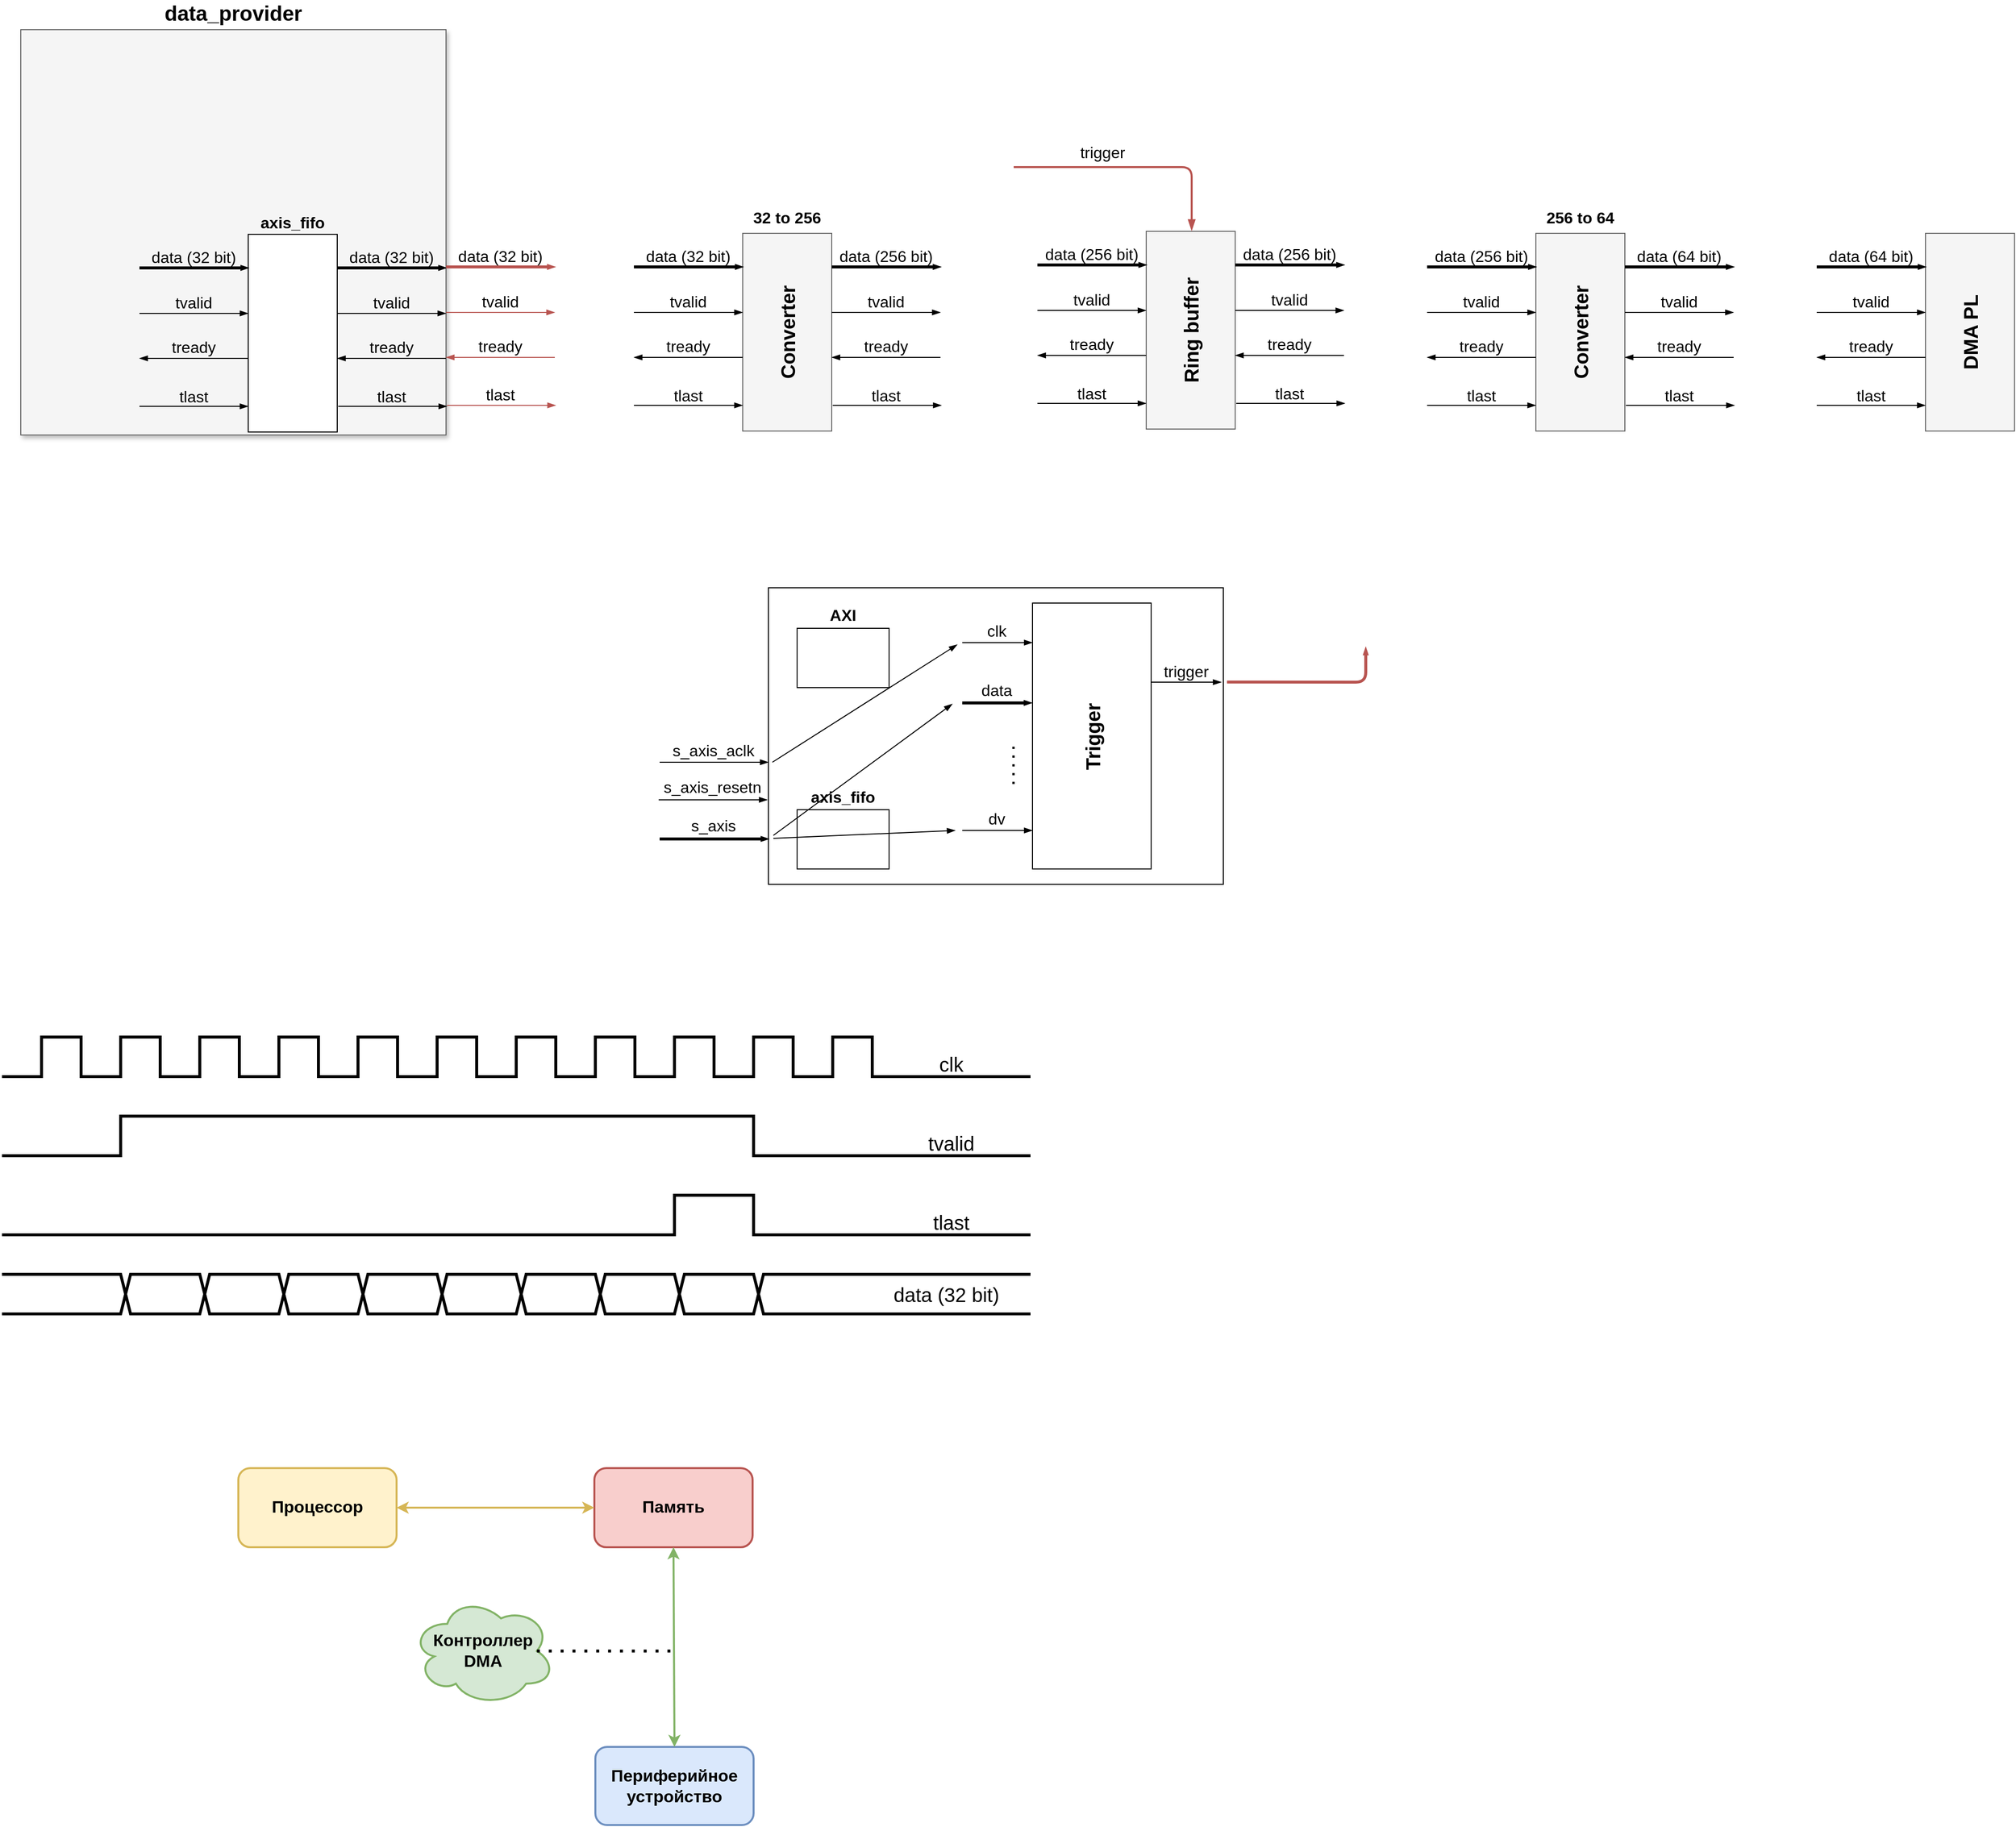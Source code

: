 <mxfile version="14.4.3" type="github" pages="2">
  <diagram id="6VJyNn4VoTCtrboSLJN4" name="Page-1">
    <mxGraphModel dx="1902" dy="945" grid="1" gridSize="10" guides="1" tooltips="1" connect="1" arrows="1" fold="1" page="1" pageScale="1" pageWidth="1654" pageHeight="1169" math="0" shadow="0">
      <root>
        <mxCell id="0" />
        <mxCell id="1" parent="0" />
        <mxCell id="41I4AsRI8d2fky_zqglW-1" value="" style="whiteSpace=wrap;html=1;shadow=1;fontSize=18;fillColor=#f5f5f5;strokeColor=#666666;" parent="1" vertex="1">
          <mxGeometry x="40" y="70" width="430" height="410" as="geometry" />
        </mxCell>
        <mxCell id="41I4AsRI8d2fky_zqglW-2" value="data_provider" style="text;html=1;strokeColor=none;fillColor=none;align=center;verticalAlign=middle;whiteSpace=wrap;rounded=0;fontSize=21;fontStyle=1" parent="1" vertex="1">
          <mxGeometry x="40" y="40" width="430" height="26" as="geometry" />
        </mxCell>
        <mxCell id="41I4AsRI8d2fky_zqglW-3" value="" style="rounded=0;whiteSpace=wrap;html=1;fontSize=14;" parent="1" vertex="1">
          <mxGeometry x="270" y="277" width="90" height="200" as="geometry" />
        </mxCell>
        <mxCell id="41I4AsRI8d2fky_zqglW-4" value="axis_fifo" style="text;html=1;strokeColor=none;fillColor=none;align=center;verticalAlign=middle;whiteSpace=wrap;rounded=0;fontSize=16;fontStyle=1" parent="1" vertex="1">
          <mxGeometry x="270" y="255" width="90" height="20" as="geometry" />
        </mxCell>
        <mxCell id="41I4AsRI8d2fky_zqglW-5" value="" style="endArrow=blockThin;html=1;fontSize=16;endFill=1;" parent="1" edge="1">
          <mxGeometry width="50" height="50" relative="1" as="geometry">
            <mxPoint x="160" y="357" as="sourcePoint" />
            <mxPoint x="270" y="357" as="targetPoint" />
          </mxGeometry>
        </mxCell>
        <mxCell id="41I4AsRI8d2fky_zqglW-6" value="" style="endArrow=blockThin;html=1;fontSize=16;endFill=1;" parent="1" edge="1">
          <mxGeometry width="50" height="50" relative="1" as="geometry">
            <mxPoint x="270" y="402.5" as="sourcePoint" />
            <mxPoint x="160" y="402.5" as="targetPoint" />
          </mxGeometry>
        </mxCell>
        <mxCell id="41I4AsRI8d2fky_zqglW-7" value="" style="endArrow=blockThin;html=1;fontSize=16;endFill=1;" parent="1" edge="1">
          <mxGeometry width="50" height="50" relative="1" as="geometry">
            <mxPoint x="160" y="451" as="sourcePoint" />
            <mxPoint x="270" y="451" as="targetPoint" />
          </mxGeometry>
        </mxCell>
        <mxCell id="41I4AsRI8d2fky_zqglW-8" value="" style="endArrow=blockThin;html=1;fontSize=16;fontStyle=1;strokeWidth=3;endSize=0;startSize=0;endFill=1;" parent="1" edge="1">
          <mxGeometry width="50" height="50" relative="1" as="geometry">
            <mxPoint x="160" y="311" as="sourcePoint" />
            <mxPoint x="270" y="311" as="targetPoint" />
          </mxGeometry>
        </mxCell>
        <mxCell id="41I4AsRI8d2fky_zqglW-9" value="tvalid" style="text;html=1;strokeColor=none;fillColor=none;align=center;verticalAlign=middle;whiteSpace=wrap;rounded=0;fontSize=16;" parent="1" vertex="1">
          <mxGeometry x="160" y="335.5" width="110" height="20" as="geometry" />
        </mxCell>
        <mxCell id="41I4AsRI8d2fky_zqglW-10" value="data (32 bit)" style="text;html=1;strokeColor=none;fillColor=none;align=center;verticalAlign=middle;whiteSpace=wrap;rounded=0;fontSize=16;" parent="1" vertex="1">
          <mxGeometry x="160" y="290" width="110" height="20" as="geometry" />
        </mxCell>
        <mxCell id="41I4AsRI8d2fky_zqglW-11" value="tready" style="text;html=1;strokeColor=none;fillColor=none;align=center;verticalAlign=middle;whiteSpace=wrap;rounded=0;fontSize=16;" parent="1" vertex="1">
          <mxGeometry x="160" y="381" width="110" height="20" as="geometry" />
        </mxCell>
        <mxCell id="41I4AsRI8d2fky_zqglW-12" value="tlast" style="text;html=1;strokeColor=none;fillColor=none;align=center;verticalAlign=middle;whiteSpace=wrap;rounded=0;fontSize=16;" parent="1" vertex="1">
          <mxGeometry x="160" y="431" width="110" height="20" as="geometry" />
        </mxCell>
        <mxCell id="41I4AsRI8d2fky_zqglW-13" value="data (32 bit)" style="text;html=1;strokeColor=none;fillColor=none;align=center;verticalAlign=middle;whiteSpace=wrap;rounded=0;fontSize=16;" parent="1" vertex="1">
          <mxGeometry x="360" y="290" width="110" height="20" as="geometry" />
        </mxCell>
        <mxCell id="41I4AsRI8d2fky_zqglW-14" value="" style="endArrow=blockThin;html=1;fontSize=16;fontStyle=1;strokeWidth=3;endSize=0;startSize=0;endFill=1;" parent="1" edge="1">
          <mxGeometry width="50" height="50" relative="1" as="geometry">
            <mxPoint x="360" y="311" as="sourcePoint" />
            <mxPoint x="470" y="311" as="targetPoint" />
          </mxGeometry>
        </mxCell>
        <mxCell id="41I4AsRI8d2fky_zqglW-15" value="" style="endArrow=blockThin;html=1;fontSize=16;endFill=1;" parent="1" edge="1">
          <mxGeometry width="50" height="50" relative="1" as="geometry">
            <mxPoint x="360" y="357" as="sourcePoint" />
            <mxPoint x="470" y="357" as="targetPoint" />
          </mxGeometry>
        </mxCell>
        <mxCell id="41I4AsRI8d2fky_zqglW-16" value="" style="endArrow=blockThin;html=1;fontSize=16;endFill=1;" parent="1" edge="1">
          <mxGeometry width="50" height="50" relative="1" as="geometry">
            <mxPoint x="470" y="402.5" as="sourcePoint" />
            <mxPoint x="360" y="402.5" as="targetPoint" />
          </mxGeometry>
        </mxCell>
        <mxCell id="41I4AsRI8d2fky_zqglW-17" value="" style="endArrow=blockThin;html=1;fontSize=16;endFill=1;" parent="1" edge="1">
          <mxGeometry width="50" height="50" relative="1" as="geometry">
            <mxPoint x="361" y="451" as="sourcePoint" />
            <mxPoint x="471" y="451" as="targetPoint" />
          </mxGeometry>
        </mxCell>
        <mxCell id="41I4AsRI8d2fky_zqglW-18" value="tlast" style="text;html=1;strokeColor=none;fillColor=none;align=center;verticalAlign=middle;whiteSpace=wrap;rounded=0;fontSize=16;" parent="1" vertex="1">
          <mxGeometry x="360" y="431" width="110" height="20" as="geometry" />
        </mxCell>
        <mxCell id="41I4AsRI8d2fky_zqglW-19" value="tready" style="text;html=1;strokeColor=none;fillColor=none;align=center;verticalAlign=middle;whiteSpace=wrap;rounded=0;fontSize=16;" parent="1" vertex="1">
          <mxGeometry x="360" y="381" width="110" height="20" as="geometry" />
        </mxCell>
        <mxCell id="41I4AsRI8d2fky_zqglW-20" value="tvalid" style="text;html=1;strokeColor=none;fillColor=none;align=center;verticalAlign=middle;whiteSpace=wrap;rounded=0;fontSize=16;" parent="1" vertex="1">
          <mxGeometry x="360" y="335.5" width="110" height="20" as="geometry" />
        </mxCell>
        <mxCell id="41I4AsRI8d2fky_zqglW-21" value="" style="rounded=0;whiteSpace=wrap;html=1;fontSize=14;fillColor=#f5f5f5;strokeColor=#666666;fontColor=#333333;" parent="1" vertex="1">
          <mxGeometry x="770" y="276" width="90" height="200" as="geometry" />
        </mxCell>
        <mxCell id="41I4AsRI8d2fky_zqglW-22" value="32 to 256" style="text;html=1;strokeColor=none;fillColor=none;align=center;verticalAlign=middle;whiteSpace=wrap;rounded=0;fontSize=16;fontStyle=1" parent="1" vertex="1">
          <mxGeometry x="770" y="250" width="90" height="20" as="geometry" />
        </mxCell>
        <mxCell id="41I4AsRI8d2fky_zqglW-23" value="" style="endArrow=blockThin;html=1;fontSize=16;endFill=1;" parent="1" edge="1">
          <mxGeometry width="50" height="50" relative="1" as="geometry">
            <mxPoint x="660" y="356" as="sourcePoint" />
            <mxPoint x="770" y="356" as="targetPoint" />
          </mxGeometry>
        </mxCell>
        <mxCell id="41I4AsRI8d2fky_zqglW-24" value="" style="endArrow=blockThin;html=1;fontSize=16;endFill=1;" parent="1" edge="1">
          <mxGeometry width="50" height="50" relative="1" as="geometry">
            <mxPoint x="770" y="401.5" as="sourcePoint" />
            <mxPoint x="660" y="401.5" as="targetPoint" />
          </mxGeometry>
        </mxCell>
        <mxCell id="41I4AsRI8d2fky_zqglW-25" value="" style="endArrow=blockThin;html=1;fontSize=16;endFill=1;" parent="1" edge="1">
          <mxGeometry width="50" height="50" relative="1" as="geometry">
            <mxPoint x="660" y="450" as="sourcePoint" />
            <mxPoint x="770" y="450" as="targetPoint" />
          </mxGeometry>
        </mxCell>
        <mxCell id="41I4AsRI8d2fky_zqglW-26" value="" style="endArrow=blockThin;html=1;fontSize=16;fontStyle=1;strokeWidth=3;endSize=0;startSize=0;endFill=1;" parent="1" edge="1">
          <mxGeometry width="50" height="50" relative="1" as="geometry">
            <mxPoint x="660" y="310" as="sourcePoint" />
            <mxPoint x="770" y="310" as="targetPoint" />
          </mxGeometry>
        </mxCell>
        <mxCell id="41I4AsRI8d2fky_zqglW-27" value="tvalid" style="text;html=1;strokeColor=none;fillColor=none;align=center;verticalAlign=middle;whiteSpace=wrap;rounded=0;fontSize=16;" parent="1" vertex="1">
          <mxGeometry x="660" y="334.5" width="110" height="20" as="geometry" />
        </mxCell>
        <mxCell id="41I4AsRI8d2fky_zqglW-28" value="data (32 bit)" style="text;html=1;strokeColor=none;fillColor=none;align=center;verticalAlign=middle;whiteSpace=wrap;rounded=0;fontSize=16;" parent="1" vertex="1">
          <mxGeometry x="660" y="289" width="110" height="20" as="geometry" />
        </mxCell>
        <mxCell id="41I4AsRI8d2fky_zqglW-29" value="tready" style="text;html=1;strokeColor=none;fillColor=none;align=center;verticalAlign=middle;whiteSpace=wrap;rounded=0;fontSize=16;" parent="1" vertex="1">
          <mxGeometry x="660" y="380" width="110" height="20" as="geometry" />
        </mxCell>
        <mxCell id="41I4AsRI8d2fky_zqglW-30" value="tlast" style="text;html=1;strokeColor=none;fillColor=none;align=center;verticalAlign=middle;whiteSpace=wrap;rounded=0;fontSize=16;" parent="1" vertex="1">
          <mxGeometry x="660" y="430" width="110" height="20" as="geometry" />
        </mxCell>
        <mxCell id="41I4AsRI8d2fky_zqglW-31" value="data (256 bit)" style="text;html=1;strokeColor=none;fillColor=none;align=center;verticalAlign=middle;whiteSpace=wrap;rounded=0;fontSize=16;" parent="1" vertex="1">
          <mxGeometry x="860" y="289" width="110" height="20" as="geometry" />
        </mxCell>
        <mxCell id="41I4AsRI8d2fky_zqglW-32" value="" style="endArrow=blockThin;html=1;fontSize=16;fontStyle=1;strokeWidth=3;endSize=0;startSize=0;endFill=1;" parent="1" edge="1">
          <mxGeometry width="50" height="50" relative="1" as="geometry">
            <mxPoint x="860" y="310" as="sourcePoint" />
            <mxPoint x="970" y="310" as="targetPoint" />
          </mxGeometry>
        </mxCell>
        <mxCell id="41I4AsRI8d2fky_zqglW-33" value="" style="endArrow=blockThin;html=1;fontSize=16;endFill=1;" parent="1" edge="1">
          <mxGeometry width="50" height="50" relative="1" as="geometry">
            <mxPoint x="860" y="356" as="sourcePoint" />
            <mxPoint x="970" y="356" as="targetPoint" />
          </mxGeometry>
        </mxCell>
        <mxCell id="41I4AsRI8d2fky_zqglW-34" value="" style="endArrow=blockThin;html=1;fontSize=16;endFill=1;" parent="1" edge="1">
          <mxGeometry width="50" height="50" relative="1" as="geometry">
            <mxPoint x="970" y="401.5" as="sourcePoint" />
            <mxPoint x="860" y="401.5" as="targetPoint" />
          </mxGeometry>
        </mxCell>
        <mxCell id="41I4AsRI8d2fky_zqglW-35" value="" style="endArrow=blockThin;html=1;fontSize=16;endFill=1;" parent="1" edge="1">
          <mxGeometry width="50" height="50" relative="1" as="geometry">
            <mxPoint x="861" y="450" as="sourcePoint" />
            <mxPoint x="971" y="450" as="targetPoint" />
          </mxGeometry>
        </mxCell>
        <mxCell id="41I4AsRI8d2fky_zqglW-36" value="tlast" style="text;html=1;strokeColor=none;fillColor=none;align=center;verticalAlign=middle;whiteSpace=wrap;rounded=0;fontSize=16;" parent="1" vertex="1">
          <mxGeometry x="860" y="430" width="110" height="20" as="geometry" />
        </mxCell>
        <mxCell id="41I4AsRI8d2fky_zqglW-37" value="tready" style="text;html=1;strokeColor=none;fillColor=none;align=center;verticalAlign=middle;whiteSpace=wrap;rounded=0;fontSize=16;" parent="1" vertex="1">
          <mxGeometry x="860" y="380" width="110" height="20" as="geometry" />
        </mxCell>
        <mxCell id="41I4AsRI8d2fky_zqglW-38" value="tvalid" style="text;html=1;strokeColor=none;fillColor=none;align=center;verticalAlign=middle;whiteSpace=wrap;rounded=0;fontSize=16;" parent="1" vertex="1">
          <mxGeometry x="860" y="334.5" width="110" height="20" as="geometry" />
        </mxCell>
        <mxCell id="41I4AsRI8d2fky_zqglW-39" value="&lt;b&gt;&lt;font style=&quot;font-size: 20px&quot;&gt;Converter&lt;/font&gt;&lt;/b&gt;" style="text;html=1;strokeColor=none;fillColor=none;align=center;verticalAlign=middle;whiteSpace=wrap;rounded=0;fontSize=16;rotation=-90;" parent="1" vertex="1">
          <mxGeometry x="717.03" y="365.85" width="195.94" height="20" as="geometry" />
        </mxCell>
        <mxCell id="41I4AsRI8d2fky_zqglW-40" value="" style="rounded=0;whiteSpace=wrap;html=1;fontSize=14;fillColor=#f5f5f5;strokeColor=#666666;fontColor=#333333;" parent="1" vertex="1">
          <mxGeometry x="1178" y="274" width="90" height="200" as="geometry" />
        </mxCell>
        <mxCell id="41I4AsRI8d2fky_zqglW-41" value="" style="endArrow=blockThin;html=1;fontSize=16;endFill=1;" parent="1" edge="1">
          <mxGeometry width="50" height="50" relative="1" as="geometry">
            <mxPoint x="1068" y="354" as="sourcePoint" />
            <mxPoint x="1178" y="354" as="targetPoint" />
          </mxGeometry>
        </mxCell>
        <mxCell id="41I4AsRI8d2fky_zqglW-42" value="" style="endArrow=blockThin;html=1;fontSize=16;endFill=1;" parent="1" edge="1">
          <mxGeometry width="50" height="50" relative="1" as="geometry">
            <mxPoint x="1178" y="399.5" as="sourcePoint" />
            <mxPoint x="1068" y="399.5" as="targetPoint" />
          </mxGeometry>
        </mxCell>
        <mxCell id="41I4AsRI8d2fky_zqglW-43" value="" style="endArrow=blockThin;html=1;fontSize=16;endFill=1;" parent="1" edge="1">
          <mxGeometry width="50" height="50" relative="1" as="geometry">
            <mxPoint x="1068" y="448" as="sourcePoint" />
            <mxPoint x="1178" y="448" as="targetPoint" />
          </mxGeometry>
        </mxCell>
        <mxCell id="41I4AsRI8d2fky_zqglW-44" value="" style="endArrow=blockThin;html=1;fontSize=16;fontStyle=1;strokeWidth=3;endSize=0;startSize=0;endFill=1;" parent="1" edge="1">
          <mxGeometry width="50" height="50" relative="1" as="geometry">
            <mxPoint x="1068" y="308" as="sourcePoint" />
            <mxPoint x="1178" y="308" as="targetPoint" />
          </mxGeometry>
        </mxCell>
        <mxCell id="41I4AsRI8d2fky_zqglW-45" value="tvalid" style="text;html=1;strokeColor=none;fillColor=none;align=center;verticalAlign=middle;whiteSpace=wrap;rounded=0;fontSize=16;" parent="1" vertex="1">
          <mxGeometry x="1068" y="332.5" width="110" height="20" as="geometry" />
        </mxCell>
        <mxCell id="41I4AsRI8d2fky_zqglW-46" value="data (256 bit)" style="text;html=1;strokeColor=none;fillColor=none;align=center;verticalAlign=middle;whiteSpace=wrap;rounded=0;fontSize=16;" parent="1" vertex="1">
          <mxGeometry x="1068" y="287" width="110" height="20" as="geometry" />
        </mxCell>
        <mxCell id="41I4AsRI8d2fky_zqglW-47" value="tready" style="text;html=1;strokeColor=none;fillColor=none;align=center;verticalAlign=middle;whiteSpace=wrap;rounded=0;fontSize=16;" parent="1" vertex="1">
          <mxGeometry x="1068" y="378" width="110" height="20" as="geometry" />
        </mxCell>
        <mxCell id="41I4AsRI8d2fky_zqglW-48" value="tlast" style="text;html=1;strokeColor=none;fillColor=none;align=center;verticalAlign=middle;whiteSpace=wrap;rounded=0;fontSize=16;" parent="1" vertex="1">
          <mxGeometry x="1068" y="428" width="110" height="20" as="geometry" />
        </mxCell>
        <mxCell id="41I4AsRI8d2fky_zqglW-49" value="data (256 bit)" style="text;html=1;strokeColor=none;fillColor=none;align=center;verticalAlign=middle;whiteSpace=wrap;rounded=0;fontSize=16;" parent="1" vertex="1">
          <mxGeometry x="1268" y="287" width="110" height="20" as="geometry" />
        </mxCell>
        <mxCell id="41I4AsRI8d2fky_zqglW-50" value="" style="endArrow=blockThin;html=1;fontSize=16;fontStyle=1;strokeWidth=3;endSize=0;startSize=0;endFill=1;" parent="1" edge="1">
          <mxGeometry width="50" height="50" relative="1" as="geometry">
            <mxPoint x="1268" y="308" as="sourcePoint" />
            <mxPoint x="1378" y="308" as="targetPoint" />
          </mxGeometry>
        </mxCell>
        <mxCell id="41I4AsRI8d2fky_zqglW-51" value="" style="endArrow=blockThin;html=1;fontSize=16;endFill=1;" parent="1" edge="1">
          <mxGeometry width="50" height="50" relative="1" as="geometry">
            <mxPoint x="1268" y="354" as="sourcePoint" />
            <mxPoint x="1378" y="354" as="targetPoint" />
          </mxGeometry>
        </mxCell>
        <mxCell id="41I4AsRI8d2fky_zqglW-52" value="" style="endArrow=blockThin;html=1;fontSize=16;endFill=1;" parent="1" edge="1">
          <mxGeometry width="50" height="50" relative="1" as="geometry">
            <mxPoint x="1378" y="399.5" as="sourcePoint" />
            <mxPoint x="1268" y="399.5" as="targetPoint" />
          </mxGeometry>
        </mxCell>
        <mxCell id="41I4AsRI8d2fky_zqglW-53" value="" style="endArrow=blockThin;html=1;fontSize=16;endFill=1;" parent="1" edge="1">
          <mxGeometry width="50" height="50" relative="1" as="geometry">
            <mxPoint x="1269" y="448" as="sourcePoint" />
            <mxPoint x="1379" y="448" as="targetPoint" />
          </mxGeometry>
        </mxCell>
        <mxCell id="41I4AsRI8d2fky_zqglW-54" value="tlast" style="text;html=1;strokeColor=none;fillColor=none;align=center;verticalAlign=middle;whiteSpace=wrap;rounded=0;fontSize=16;" parent="1" vertex="1">
          <mxGeometry x="1268" y="428" width="110" height="20" as="geometry" />
        </mxCell>
        <mxCell id="41I4AsRI8d2fky_zqglW-55" value="tready" style="text;html=1;strokeColor=none;fillColor=none;align=center;verticalAlign=middle;whiteSpace=wrap;rounded=0;fontSize=16;" parent="1" vertex="1">
          <mxGeometry x="1268" y="378" width="110" height="20" as="geometry" />
        </mxCell>
        <mxCell id="41I4AsRI8d2fky_zqglW-56" value="tvalid" style="text;html=1;strokeColor=none;fillColor=none;align=center;verticalAlign=middle;whiteSpace=wrap;rounded=0;fontSize=16;" parent="1" vertex="1">
          <mxGeometry x="1268" y="332.5" width="110" height="20" as="geometry" />
        </mxCell>
        <mxCell id="41I4AsRI8d2fky_zqglW-57" value="&lt;b&gt;&lt;font style=&quot;font-size: 20px&quot;&gt;Ring buffer&lt;br&gt;&lt;/font&gt;&lt;/b&gt;" style="text;html=1;strokeColor=none;fillColor=none;align=center;verticalAlign=middle;whiteSpace=wrap;rounded=0;fontSize=16;rotation=-90;" parent="1" vertex="1">
          <mxGeometry x="1125.03" y="363.85" width="195.94" height="20" as="geometry" />
        </mxCell>
        <mxCell id="41I4AsRI8d2fky_zqglW-58" value="" style="rounded=0;whiteSpace=wrap;html=1;fontSize=14;fillColor=#f5f5f5;strokeColor=#666666;fontColor=#333333;" parent="1" vertex="1">
          <mxGeometry x="1572" y="276" width="90" height="200" as="geometry" />
        </mxCell>
        <mxCell id="41I4AsRI8d2fky_zqglW-59" value="256 to 64" style="text;html=1;strokeColor=none;fillColor=none;align=center;verticalAlign=middle;whiteSpace=wrap;rounded=0;fontSize=16;fontStyle=1" parent="1" vertex="1">
          <mxGeometry x="1572" y="250" width="90" height="20" as="geometry" />
        </mxCell>
        <mxCell id="41I4AsRI8d2fky_zqglW-60" value="" style="endArrow=blockThin;html=1;fontSize=16;endFill=1;" parent="1" edge="1">
          <mxGeometry width="50" height="50" relative="1" as="geometry">
            <mxPoint x="1462" y="356" as="sourcePoint" />
            <mxPoint x="1572" y="356" as="targetPoint" />
          </mxGeometry>
        </mxCell>
        <mxCell id="41I4AsRI8d2fky_zqglW-61" value="" style="endArrow=blockThin;html=1;fontSize=16;endFill=1;" parent="1" edge="1">
          <mxGeometry width="50" height="50" relative="1" as="geometry">
            <mxPoint x="1572" y="401.5" as="sourcePoint" />
            <mxPoint x="1462" y="401.5" as="targetPoint" />
          </mxGeometry>
        </mxCell>
        <mxCell id="41I4AsRI8d2fky_zqglW-62" value="" style="endArrow=blockThin;html=1;fontSize=16;endFill=1;" parent="1" edge="1">
          <mxGeometry width="50" height="50" relative="1" as="geometry">
            <mxPoint x="1462" y="450" as="sourcePoint" />
            <mxPoint x="1572" y="450" as="targetPoint" />
          </mxGeometry>
        </mxCell>
        <mxCell id="41I4AsRI8d2fky_zqglW-63" value="" style="endArrow=blockThin;html=1;fontSize=16;fontStyle=1;strokeWidth=3;endSize=0;startSize=0;endFill=1;" parent="1" edge="1">
          <mxGeometry width="50" height="50" relative="1" as="geometry">
            <mxPoint x="1462" y="310" as="sourcePoint" />
            <mxPoint x="1572" y="310" as="targetPoint" />
          </mxGeometry>
        </mxCell>
        <mxCell id="41I4AsRI8d2fky_zqglW-64" value="tvalid" style="text;html=1;strokeColor=none;fillColor=none;align=center;verticalAlign=middle;whiteSpace=wrap;rounded=0;fontSize=16;" parent="1" vertex="1">
          <mxGeometry x="1462" y="334.5" width="110" height="20" as="geometry" />
        </mxCell>
        <mxCell id="41I4AsRI8d2fky_zqglW-65" value="data (256 bit)" style="text;html=1;strokeColor=none;fillColor=none;align=center;verticalAlign=middle;whiteSpace=wrap;rounded=0;fontSize=16;" parent="1" vertex="1">
          <mxGeometry x="1462" y="289" width="110" height="20" as="geometry" />
        </mxCell>
        <mxCell id="41I4AsRI8d2fky_zqglW-66" value="tready" style="text;html=1;strokeColor=none;fillColor=none;align=center;verticalAlign=middle;whiteSpace=wrap;rounded=0;fontSize=16;" parent="1" vertex="1">
          <mxGeometry x="1462" y="380" width="110" height="20" as="geometry" />
        </mxCell>
        <mxCell id="41I4AsRI8d2fky_zqglW-67" value="tlast" style="text;html=1;strokeColor=none;fillColor=none;align=center;verticalAlign=middle;whiteSpace=wrap;rounded=0;fontSize=16;" parent="1" vertex="1">
          <mxGeometry x="1462" y="430" width="110" height="20" as="geometry" />
        </mxCell>
        <mxCell id="41I4AsRI8d2fky_zqglW-68" value="data (64 bit)" style="text;html=1;strokeColor=none;fillColor=none;align=center;verticalAlign=middle;whiteSpace=wrap;rounded=0;fontSize=16;" parent="1" vertex="1">
          <mxGeometry x="1662" y="289" width="110" height="20" as="geometry" />
        </mxCell>
        <mxCell id="41I4AsRI8d2fky_zqglW-69" value="" style="endArrow=blockThin;html=1;fontSize=16;fontStyle=1;strokeWidth=3;endSize=0;startSize=0;endFill=1;" parent="1" edge="1">
          <mxGeometry width="50" height="50" relative="1" as="geometry">
            <mxPoint x="1662" y="310" as="sourcePoint" />
            <mxPoint x="1772" y="310" as="targetPoint" />
          </mxGeometry>
        </mxCell>
        <mxCell id="41I4AsRI8d2fky_zqglW-70" value="" style="endArrow=blockThin;html=1;fontSize=16;endFill=1;" parent="1" edge="1">
          <mxGeometry width="50" height="50" relative="1" as="geometry">
            <mxPoint x="1662" y="356" as="sourcePoint" />
            <mxPoint x="1772" y="356" as="targetPoint" />
          </mxGeometry>
        </mxCell>
        <mxCell id="41I4AsRI8d2fky_zqglW-71" value="" style="endArrow=blockThin;html=1;fontSize=16;endFill=1;" parent="1" edge="1">
          <mxGeometry width="50" height="50" relative="1" as="geometry">
            <mxPoint x="1772" y="401.5" as="sourcePoint" />
            <mxPoint x="1662" y="401.5" as="targetPoint" />
          </mxGeometry>
        </mxCell>
        <mxCell id="41I4AsRI8d2fky_zqglW-72" value="" style="endArrow=blockThin;html=1;fontSize=16;endFill=1;" parent="1" edge="1">
          <mxGeometry width="50" height="50" relative="1" as="geometry">
            <mxPoint x="1663" y="450" as="sourcePoint" />
            <mxPoint x="1773" y="450" as="targetPoint" />
          </mxGeometry>
        </mxCell>
        <mxCell id="41I4AsRI8d2fky_zqglW-73" value="tlast" style="text;html=1;strokeColor=none;fillColor=none;align=center;verticalAlign=middle;whiteSpace=wrap;rounded=0;fontSize=16;" parent="1" vertex="1">
          <mxGeometry x="1662" y="430" width="110" height="20" as="geometry" />
        </mxCell>
        <mxCell id="41I4AsRI8d2fky_zqglW-74" value="tready" style="text;html=1;strokeColor=none;fillColor=none;align=center;verticalAlign=middle;whiteSpace=wrap;rounded=0;fontSize=16;" parent="1" vertex="1">
          <mxGeometry x="1662" y="380" width="110" height="20" as="geometry" />
        </mxCell>
        <mxCell id="41I4AsRI8d2fky_zqglW-75" value="tvalid" style="text;html=1;strokeColor=none;fillColor=none;align=center;verticalAlign=middle;whiteSpace=wrap;rounded=0;fontSize=16;" parent="1" vertex="1">
          <mxGeometry x="1662" y="334.5" width="110" height="20" as="geometry" />
        </mxCell>
        <mxCell id="41I4AsRI8d2fky_zqglW-76" value="&lt;b&gt;&lt;font style=&quot;font-size: 20px&quot;&gt;Converter&lt;/font&gt;&lt;/b&gt;" style="text;html=1;strokeColor=none;fillColor=none;align=center;verticalAlign=middle;whiteSpace=wrap;rounded=0;fontSize=16;rotation=-90;" parent="1" vertex="1">
          <mxGeometry x="1519.03" y="365.85" width="195.94" height="20" as="geometry" />
        </mxCell>
        <mxCell id="41I4AsRI8d2fky_zqglW-77" value="" style="endArrow=none;html=1;strokeWidth=3;fontSize=16;rounded=0;endFill=0;" parent="1" edge="1">
          <mxGeometry width="50" height="50" relative="1" as="geometry">
            <mxPoint x="21" y="1129" as="sourcePoint" />
            <mxPoint x="1061" y="1129" as="targetPoint" />
            <Array as="points">
              <mxPoint x="61" y="1129" />
              <mxPoint x="61" y="1089" />
              <mxPoint x="101" y="1089" />
              <mxPoint x="101" y="1129" />
              <mxPoint x="141" y="1129" />
              <mxPoint x="141" y="1089" />
              <mxPoint x="181" y="1089" />
              <mxPoint x="181" y="1129" />
              <mxPoint x="221" y="1129" />
              <mxPoint x="221" y="1089" />
              <mxPoint x="261" y="1089" />
              <mxPoint x="261" y="1129" />
              <mxPoint x="301" y="1129" />
              <mxPoint x="301" y="1089" />
              <mxPoint x="341" y="1089" />
              <mxPoint x="341" y="1129" />
              <mxPoint x="381" y="1129" />
              <mxPoint x="381" y="1089" />
              <mxPoint x="421" y="1089" />
              <mxPoint x="421" y="1129" />
              <mxPoint x="461" y="1129" />
              <mxPoint x="461" y="1089" />
              <mxPoint x="501" y="1089" />
              <mxPoint x="501" y="1129" />
              <mxPoint x="541" y="1129" />
              <mxPoint x="541" y="1089" />
              <mxPoint x="581" y="1089" />
              <mxPoint x="581" y="1129" />
              <mxPoint x="621" y="1129" />
              <mxPoint x="621" y="1089" />
              <mxPoint x="661" y="1089" />
              <mxPoint x="661" y="1129" />
              <mxPoint x="701" y="1129" />
              <mxPoint x="701" y="1089" />
              <mxPoint x="741" y="1089" />
              <mxPoint x="741" y="1129" />
              <mxPoint x="781" y="1129" />
              <mxPoint x="781" y="1089" />
              <mxPoint x="821" y="1089" />
              <mxPoint x="821" y="1129" />
              <mxPoint x="861" y="1129" />
              <mxPoint x="861" y="1089" />
              <mxPoint x="901" y="1089" />
              <mxPoint x="901" y="1129" />
            </Array>
          </mxGeometry>
        </mxCell>
        <mxCell id="41I4AsRI8d2fky_zqglW-78" value="" style="endArrow=none;html=1;strokeColor=#000000;strokeWidth=3;fontSize=16;rounded=0;" parent="1" edge="1">
          <mxGeometry width="50" height="50" relative="1" as="geometry">
            <mxPoint x="21" y="1209" as="sourcePoint" />
            <mxPoint x="1061" y="1209" as="targetPoint" />
            <Array as="points">
              <mxPoint x="141" y="1209" />
              <mxPoint x="141" y="1169" />
              <mxPoint x="781" y="1169" />
              <mxPoint x="781" y="1209" />
            </Array>
          </mxGeometry>
        </mxCell>
        <mxCell id="41I4AsRI8d2fky_zqglW-79" value="" style="endArrow=none;html=1;strokeColor=#000000;strokeWidth=3;fontSize=16;rounded=0;" parent="1" edge="1">
          <mxGeometry width="50" height="50" relative="1" as="geometry">
            <mxPoint x="21" y="1289" as="sourcePoint" />
            <mxPoint x="1061" y="1289" as="targetPoint" />
            <Array as="points">
              <mxPoint x="701" y="1289" />
              <mxPoint x="701" y="1249" />
              <mxPoint x="781" y="1249" />
              <mxPoint x="781" y="1289" />
            </Array>
          </mxGeometry>
        </mxCell>
        <mxCell id="41I4AsRI8d2fky_zqglW-80" value="" style="endArrow=none;html=1;strokeColor=#000000;strokeWidth=3;fontSize=16;rounded=0;" parent="1" edge="1">
          <mxGeometry width="50" height="50" relative="1" as="geometry">
            <mxPoint x="21" y="1329" as="sourcePoint" />
            <mxPoint x="1061" y="1369" as="targetPoint" />
            <Array as="points">
              <mxPoint x="141" y="1329" />
              <mxPoint x="151" y="1369" />
              <mxPoint x="221" y="1369" />
              <mxPoint x="231" y="1329" />
              <mxPoint x="301" y="1329" />
              <mxPoint x="311" y="1369" />
              <mxPoint x="381" y="1369" />
              <mxPoint x="391" y="1329" />
              <mxPoint x="461" y="1329" />
              <mxPoint x="471" y="1369" />
              <mxPoint x="541" y="1369" />
              <mxPoint x="551" y="1329" />
              <mxPoint x="621" y="1329" />
              <mxPoint x="631" y="1369" />
              <mxPoint x="701" y="1369" />
              <mxPoint x="711" y="1329" />
              <mxPoint x="781" y="1329" />
              <mxPoint x="791" y="1369" />
            </Array>
          </mxGeometry>
        </mxCell>
        <mxCell id="41I4AsRI8d2fky_zqglW-81" value="" style="endArrow=none;html=1;strokeColor=#000000;strokeWidth=3;fontSize=16;rounded=0;" parent="1" edge="1">
          <mxGeometry width="50" height="50" relative="1" as="geometry">
            <mxPoint x="21" y="1369" as="sourcePoint" />
            <mxPoint x="1061" y="1329" as="targetPoint" />
            <Array as="points">
              <mxPoint x="141" y="1369" />
              <mxPoint x="151" y="1329" />
              <mxPoint x="221" y="1329" />
              <mxPoint x="231" y="1369" />
              <mxPoint x="301" y="1369" />
              <mxPoint x="311" y="1329" />
              <mxPoint x="381" y="1329" />
              <mxPoint x="391" y="1369" />
              <mxPoint x="461" y="1369" />
              <mxPoint x="471" y="1329" />
              <mxPoint x="541" y="1329" />
              <mxPoint x="551" y="1369" />
              <mxPoint x="621" y="1369" />
              <mxPoint x="631" y="1329" />
              <mxPoint x="701" y="1329" />
              <mxPoint x="711" y="1369" />
              <mxPoint x="781" y="1369" />
              <mxPoint x="791" y="1329" />
            </Array>
          </mxGeometry>
        </mxCell>
        <mxCell id="41I4AsRI8d2fky_zqglW-82" value="" style="endArrow=blockThin;html=1;strokeColor=#b85450;strokeWidth=2;fontSize=16;fillColor=#f8cecc;endFill=1;" parent="1" edge="1">
          <mxGeometry width="50" height="50" relative="1" as="geometry">
            <mxPoint x="1044" y="209" as="sourcePoint" />
            <mxPoint x="1224" y="273" as="targetPoint" />
            <Array as="points">
              <mxPoint x="1224" y="209" />
            </Array>
          </mxGeometry>
        </mxCell>
        <mxCell id="41I4AsRI8d2fky_zqglW-83" value="trigger" style="text;html=1;strokeColor=none;fillColor=none;align=center;verticalAlign=middle;whiteSpace=wrap;rounded=0;fontSize=16;" parent="1" vertex="1">
          <mxGeometry x="1044" y="184" width="180" height="20" as="geometry" />
        </mxCell>
        <mxCell id="41I4AsRI8d2fky_zqglW-84" value="&lt;font style=&quot;font-size: 20px&quot;&gt;tvalid&lt;/font&gt;" style="text;html=1;strokeColor=none;fillColor=none;align=center;verticalAlign=middle;whiteSpace=wrap;rounded=0;fontSize=16;" parent="1" vertex="1">
          <mxGeometry x="901" y="1186" width="160" height="20" as="geometry" />
        </mxCell>
        <mxCell id="41I4AsRI8d2fky_zqglW-85" value="data (32 bit)" style="text;html=1;strokeColor=none;fillColor=none;align=center;verticalAlign=middle;whiteSpace=wrap;rounded=0;fontSize=20;" parent="1" vertex="1">
          <mxGeometry x="901" y="1339" width="150" height="20" as="geometry" />
        </mxCell>
        <mxCell id="41I4AsRI8d2fky_zqglW-86" value="&lt;font style=&quot;font-size: 20px&quot;&gt;tlast&lt;/font&gt;" style="text;html=1;strokeColor=none;fillColor=none;align=center;verticalAlign=middle;whiteSpace=wrap;rounded=0;fontSize=16;" parent="1" vertex="1">
          <mxGeometry x="901" y="1266" width="160" height="20" as="geometry" />
        </mxCell>
        <mxCell id="41I4AsRI8d2fky_zqglW-87" value="&lt;font style=&quot;font-size: 20px&quot;&gt;clk&lt;/font&gt;" style="text;html=1;strokeColor=none;fillColor=none;align=center;verticalAlign=middle;whiteSpace=wrap;rounded=0;fontSize=16;" parent="1" vertex="1">
          <mxGeometry x="901" y="1106" width="160" height="20" as="geometry" />
        </mxCell>
        <mxCell id="41I4AsRI8d2fky_zqglW-88" value="" style="rounded=0;whiteSpace=wrap;html=1;fontSize=14;fillColor=#f5f5f5;strokeColor=#666666;fontColor=#333333;" parent="1" vertex="1">
          <mxGeometry x="1966" y="276" width="90" height="200" as="geometry" />
        </mxCell>
        <mxCell id="41I4AsRI8d2fky_zqglW-89" value="" style="endArrow=blockThin;html=1;fontSize=16;endFill=1;" parent="1" edge="1">
          <mxGeometry width="50" height="50" relative="1" as="geometry">
            <mxPoint x="1856" y="356" as="sourcePoint" />
            <mxPoint x="1966" y="356" as="targetPoint" />
          </mxGeometry>
        </mxCell>
        <mxCell id="41I4AsRI8d2fky_zqglW-90" value="" style="endArrow=blockThin;html=1;fontSize=16;endFill=1;" parent="1" edge="1">
          <mxGeometry width="50" height="50" relative="1" as="geometry">
            <mxPoint x="1966" y="401.5" as="sourcePoint" />
            <mxPoint x="1856" y="401.5" as="targetPoint" />
          </mxGeometry>
        </mxCell>
        <mxCell id="41I4AsRI8d2fky_zqglW-91" value="" style="endArrow=blockThin;html=1;fontSize=16;endFill=1;" parent="1" edge="1">
          <mxGeometry width="50" height="50" relative="1" as="geometry">
            <mxPoint x="1856" y="450" as="sourcePoint" />
            <mxPoint x="1966" y="450" as="targetPoint" />
          </mxGeometry>
        </mxCell>
        <mxCell id="41I4AsRI8d2fky_zqglW-92" value="" style="endArrow=blockThin;html=1;fontSize=16;fontStyle=1;strokeWidth=3;endSize=0;startSize=0;endFill=1;" parent="1" edge="1">
          <mxGeometry width="50" height="50" relative="1" as="geometry">
            <mxPoint x="1856" y="310" as="sourcePoint" />
            <mxPoint x="1966" y="310" as="targetPoint" />
          </mxGeometry>
        </mxCell>
        <mxCell id="41I4AsRI8d2fky_zqglW-93" value="tvalid" style="text;html=1;strokeColor=none;fillColor=none;align=center;verticalAlign=middle;whiteSpace=wrap;rounded=0;fontSize=16;" parent="1" vertex="1">
          <mxGeometry x="1856" y="334.5" width="110" height="20" as="geometry" />
        </mxCell>
        <mxCell id="41I4AsRI8d2fky_zqglW-94" value="data (64 bit)" style="text;html=1;strokeColor=none;fillColor=none;align=center;verticalAlign=middle;whiteSpace=wrap;rounded=0;fontSize=16;" parent="1" vertex="1">
          <mxGeometry x="1856" y="289" width="110" height="20" as="geometry" />
        </mxCell>
        <mxCell id="41I4AsRI8d2fky_zqglW-95" value="tready" style="text;html=1;strokeColor=none;fillColor=none;align=center;verticalAlign=middle;whiteSpace=wrap;rounded=0;fontSize=16;" parent="1" vertex="1">
          <mxGeometry x="1856" y="380" width="110" height="20" as="geometry" />
        </mxCell>
        <mxCell id="41I4AsRI8d2fky_zqglW-96" value="tlast" style="text;html=1;strokeColor=none;fillColor=none;align=center;verticalAlign=middle;whiteSpace=wrap;rounded=0;fontSize=16;" parent="1" vertex="1">
          <mxGeometry x="1856" y="430" width="110" height="20" as="geometry" />
        </mxCell>
        <mxCell id="41I4AsRI8d2fky_zqglW-97" value="&lt;b&gt;&lt;font style=&quot;font-size: 20px&quot;&gt;DMA PL&lt;br&gt;&lt;/font&gt;&lt;/b&gt;" style="text;html=1;strokeColor=none;fillColor=none;align=center;verticalAlign=middle;whiteSpace=wrap;rounded=0;fontSize=16;rotation=-90;" parent="1" vertex="1">
          <mxGeometry x="1913.03" y="365.85" width="195.94" height="20" as="geometry" />
        </mxCell>
        <mxCell id="41I4AsRI8d2fky_zqglW-98" value="data (32 bit)" style="text;html=1;align=center;verticalAlign=middle;whiteSpace=wrap;rounded=0;fontSize=16;" parent="1" vertex="1">
          <mxGeometry x="470" y="289" width="110" height="20" as="geometry" />
        </mxCell>
        <mxCell id="41I4AsRI8d2fky_zqglW-99" value="" style="endArrow=blockThin;html=1;fontSize=16;fontStyle=1;strokeWidth=3;endSize=0;startSize=0;fillColor=#f8cecc;strokeColor=#b85450;endFill=1;" parent="1" edge="1">
          <mxGeometry width="50" height="50" relative="1" as="geometry">
            <mxPoint x="470" y="310" as="sourcePoint" />
            <mxPoint x="580" y="310" as="targetPoint" />
          </mxGeometry>
        </mxCell>
        <mxCell id="41I4AsRI8d2fky_zqglW-100" value="" style="endArrow=blockThin;html=1;fontSize=16;fillColor=#f8cecc;strokeColor=#b85450;endFill=1;" parent="1" edge="1">
          <mxGeometry width="50" height="50" relative="1" as="geometry">
            <mxPoint x="470" y="356" as="sourcePoint" />
            <mxPoint x="580" y="356" as="targetPoint" />
          </mxGeometry>
        </mxCell>
        <mxCell id="41I4AsRI8d2fky_zqglW-101" value="" style="endArrow=blockThin;html=1;fontSize=16;fillColor=#f8cecc;strokeColor=#b85450;endFill=1;" parent="1" edge="1">
          <mxGeometry width="50" height="50" relative="1" as="geometry">
            <mxPoint x="580" y="401.5" as="sourcePoint" />
            <mxPoint x="470" y="401.5" as="targetPoint" />
          </mxGeometry>
        </mxCell>
        <mxCell id="41I4AsRI8d2fky_zqglW-102" value="" style="endArrow=blockThin;html=1;fontSize=16;fillColor=#f8cecc;strokeColor=#b85450;endFill=1;" parent="1" edge="1">
          <mxGeometry width="50" height="50" relative="1" as="geometry">
            <mxPoint x="471" y="450" as="sourcePoint" />
            <mxPoint x="581" y="450" as="targetPoint" />
          </mxGeometry>
        </mxCell>
        <mxCell id="41I4AsRI8d2fky_zqglW-103" value="tlast" style="text;html=1;align=center;verticalAlign=middle;whiteSpace=wrap;rounded=0;fontSize=16;" parent="1" vertex="1">
          <mxGeometry x="470" y="429" width="110" height="20" as="geometry" />
        </mxCell>
        <mxCell id="41I4AsRI8d2fky_zqglW-104" value="tready" style="text;html=1;align=center;verticalAlign=middle;whiteSpace=wrap;rounded=0;fontSize=16;" parent="1" vertex="1">
          <mxGeometry x="470" y="380" width="110" height="20" as="geometry" />
        </mxCell>
        <mxCell id="41I4AsRI8d2fky_zqglW-105" value="tvalid" style="text;html=1;align=center;verticalAlign=middle;whiteSpace=wrap;rounded=0;fontSize=16;" parent="1" vertex="1">
          <mxGeometry x="470" y="334.5" width="110" height="20" as="geometry" />
        </mxCell>
        <mxCell id="41I4AsRI8d2fky_zqglW-106" value="&lt;font size=&quot;1&quot;&gt;&lt;b style=&quot;font-size: 17px&quot;&gt;Процессор&lt;/b&gt;&lt;/font&gt;" style="rounded=1;whiteSpace=wrap;html=1;fillColor=#fff2cc;strokeColor=#d6b656;strokeWidth=2;" parent="1" vertex="1">
          <mxGeometry x="260" y="1525" width="160" height="80" as="geometry" />
        </mxCell>
        <mxCell id="41I4AsRI8d2fky_zqglW-107" value="&lt;font style=&quot;font-size: 17px&quot;&gt;&lt;b&gt;Память&lt;/b&gt;&lt;/font&gt;" style="rounded=1;whiteSpace=wrap;html=1;fillColor=#f8cecc;strokeColor=#b85450;strokeWidth=2;" parent="1" vertex="1">
          <mxGeometry x="620" y="1525" width="160" height="80" as="geometry" />
        </mxCell>
        <mxCell id="41I4AsRI8d2fky_zqglW-108" value="&lt;b style=&quot;font-size: 17px&quot;&gt;Периферийное устройство&lt;/b&gt;" style="rounded=1;whiteSpace=wrap;html=1;fillColor=#dae8fc;strokeColor=#6c8ebf;strokeWidth=2;" parent="1" vertex="1">
          <mxGeometry x="621" y="1807" width="160" height="79" as="geometry" />
        </mxCell>
        <mxCell id="41I4AsRI8d2fky_zqglW-109" value="&lt;font style=&quot;font-size: 17px&quot;&gt;&lt;b&gt;Контроллер DMA&lt;/b&gt;&lt;/font&gt;" style="ellipse;shape=cloud;whiteSpace=wrap;html=1;fillColor=#d5e8d4;strokeColor=#82b366;strokeWidth=2;" parent="1" vertex="1">
          <mxGeometry x="435" y="1655" width="145" height="110" as="geometry" />
        </mxCell>
        <mxCell id="41I4AsRI8d2fky_zqglW-110" value="" style="endArrow=classic;startArrow=classic;html=1;exitX=1;exitY=0.5;exitDx=0;exitDy=0;entryX=0;entryY=0.5;entryDx=0;entryDy=0;strokeWidth=2;fillColor=#fff2cc;strokeColor=#d6b656;" parent="1" source="41I4AsRI8d2fky_zqglW-106" target="41I4AsRI8d2fky_zqglW-107" edge="1">
          <mxGeometry width="50" height="50" relative="1" as="geometry">
            <mxPoint x="540" y="1475" as="sourcePoint" />
            <mxPoint x="590" y="1425" as="targetPoint" />
          </mxGeometry>
        </mxCell>
        <mxCell id="41I4AsRI8d2fky_zqglW-111" value="" style="endArrow=classic;startArrow=classic;html=1;strokeWidth=2;exitX=0.5;exitY=0;exitDx=0;exitDy=0;fillColor=#d5e8d4;strokeColor=#82b366;entryX=0.5;entryY=1;entryDx=0;entryDy=0;" parent="1" source="41I4AsRI8d2fky_zqglW-108" target="41I4AsRI8d2fky_zqglW-107" edge="1">
          <mxGeometry width="50" height="50" relative="1" as="geometry">
            <mxPoint x="424" y="1724.5" as="sourcePoint" />
            <mxPoint x="644" y="1725" as="targetPoint" />
          </mxGeometry>
        </mxCell>
        <mxCell id="41I4AsRI8d2fky_zqglW-112" value="" style="endArrow=none;dashed=1;html=1;dashPattern=1 3;strokeWidth=3;exitX=0.875;exitY=0.5;exitDx=0;exitDy=0;exitPerimeter=0;" parent="1" source="41I4AsRI8d2fky_zqglW-109" edge="1">
          <mxGeometry width="50" height="50" relative="1" as="geometry">
            <mxPoint x="569.995" y="1708.95" as="sourcePoint" />
            <mxPoint x="700" y="1710" as="targetPoint" />
          </mxGeometry>
        </mxCell>
        <mxCell id="41I4AsRI8d2fky_zqglW-113" value="" style="rounded=0;whiteSpace=wrap;html=1;" parent="1" vertex="1">
          <mxGeometry x="796" y="634.5" width="460" height="300" as="geometry" />
        </mxCell>
        <mxCell id="41I4AsRI8d2fky_zqglW-114" value="" style="endArrow=blockThin;html=1;fontSize=16;fontStyle=1;strokeWidth=3;endSize=0;startSize=0;endFill=1;" parent="1" edge="1">
          <mxGeometry width="50" height="50" relative="1" as="geometry">
            <mxPoint x="992" y="751" as="sourcePoint" />
            <mxPoint x="1062" y="751" as="targetPoint" />
          </mxGeometry>
        </mxCell>
        <mxCell id="41I4AsRI8d2fky_zqglW-115" value="s_axis" style="text;html=1;strokeColor=none;fillColor=none;align=center;verticalAlign=middle;whiteSpace=wrap;rounded=0;fontSize=16;" parent="1" vertex="1">
          <mxGeometry x="686" y="865" width="109" height="20" as="geometry" />
        </mxCell>
        <mxCell id="41I4AsRI8d2fky_zqglW-116" value="" style="endArrow=blockThin;html=1;fontSize=16;fontStyle=1;strokeWidth=3;endSize=0;startSize=0;fillColor=#f8cecc;strokeColor=#b85450;endFill=1;exitX=1.008;exitY=0.318;exitDx=0;exitDy=0;exitPerimeter=0;" parent="1" source="41I4AsRI8d2fky_zqglW-113" edge="1">
          <mxGeometry width="50" height="50" relative="1" as="geometry">
            <mxPoint x="1360" y="742" as="sourcePoint" />
            <mxPoint x="1400" y="695" as="targetPoint" />
            <Array as="points">
              <mxPoint x="1400" y="730" />
            </Array>
          </mxGeometry>
        </mxCell>
        <mxCell id="41I4AsRI8d2fky_zqglW-117" value="trigger" style="text;html=1;strokeColor=none;fillColor=none;align=center;verticalAlign=middle;whiteSpace=wrap;rounded=0;fontSize=16;" parent="1" vertex="1">
          <mxGeometry x="1184" y="709" width="69" height="20" as="geometry" />
        </mxCell>
        <mxCell id="41I4AsRI8d2fky_zqglW-118" value="" style="rounded=0;whiteSpace=wrap;html=1;" parent="1" vertex="1">
          <mxGeometry x="1063" y="650" width="120" height="269" as="geometry" />
        </mxCell>
        <mxCell id="41I4AsRI8d2fky_zqglW-119" value="&lt;b&gt;&lt;font style=&quot;font-size: 20px&quot;&gt;Trigger&lt;br&gt;&lt;/font&gt;&lt;/b&gt;" style="text;html=1;strokeColor=none;fillColor=none;align=center;verticalAlign=middle;whiteSpace=wrap;rounded=0;fontSize=16;rotation=-90;" parent="1" vertex="1">
          <mxGeometry x="993.26" y="774.5" width="259.48" height="20" as="geometry" />
        </mxCell>
        <mxCell id="41I4AsRI8d2fky_zqglW-120" value="" style="endArrow=blockThin;html=1;fontSize=16;endFill=1;" parent="1" edge="1">
          <mxGeometry width="50" height="50" relative="1" as="geometry">
            <mxPoint x="992" y="690" as="sourcePoint" />
            <mxPoint x="1063" y="690" as="targetPoint" />
          </mxGeometry>
        </mxCell>
        <mxCell id="41I4AsRI8d2fky_zqglW-121" value="clk" style="text;html=1;strokeColor=none;fillColor=none;align=center;verticalAlign=middle;whiteSpace=wrap;rounded=0;fontSize=16;" parent="1" vertex="1">
          <mxGeometry x="992" y="668" width="70" height="20" as="geometry" />
        </mxCell>
        <mxCell id="41I4AsRI8d2fky_zqglW-122" value="" style="endArrow=blockThin;html=1;fontSize=16;fontStyle=1;strokeWidth=3;endSize=0;startSize=0;endFill=1;" parent="1" edge="1">
          <mxGeometry width="50" height="50" relative="1" as="geometry">
            <mxPoint x="686" y="888.58" as="sourcePoint" />
            <mxPoint x="796" y="888.58" as="targetPoint" />
          </mxGeometry>
        </mxCell>
        <mxCell id="41I4AsRI8d2fky_zqglW-123" value="" style="endArrow=blockThin;html=1;fontSize=16;endFill=1;" parent="1" edge="1">
          <mxGeometry width="50" height="50" relative="1" as="geometry">
            <mxPoint x="992" y="880" as="sourcePoint" />
            <mxPoint x="1063" y="880" as="targetPoint" />
          </mxGeometry>
        </mxCell>
        <mxCell id="41I4AsRI8d2fky_zqglW-124" value="dv" style="text;html=1;strokeColor=none;fillColor=none;align=center;verticalAlign=middle;whiteSpace=wrap;rounded=0;fontSize=16;" parent="1" vertex="1">
          <mxGeometry x="992" y="858" width="70" height="20" as="geometry" />
        </mxCell>
        <mxCell id="41I4AsRI8d2fky_zqglW-125" value="data" style="text;html=1;strokeColor=none;fillColor=none;align=center;verticalAlign=middle;whiteSpace=wrap;rounded=0;fontSize=16;" parent="1" vertex="1">
          <mxGeometry x="992" y="728" width="70" height="20" as="geometry" />
        </mxCell>
        <mxCell id="41I4AsRI8d2fky_zqglW-126" value="&lt;b&gt;. . . . .&lt;/b&gt;" style="text;html=1;strokeColor=none;fillColor=none;align=center;verticalAlign=middle;whiteSpace=wrap;rounded=0;fontSize=16;rotation=270;" parent="1" vertex="1">
          <mxGeometry x="975.89" y="804.37" width="126.74" height="20" as="geometry" />
        </mxCell>
        <mxCell id="41I4AsRI8d2fky_zqglW-127" value="" style="endArrow=blockThin;html=1;fontSize=16;endFill=1;" parent="1" edge="1">
          <mxGeometry width="50" height="50" relative="1" as="geometry">
            <mxPoint x="1183" y="730" as="sourcePoint" />
            <mxPoint x="1254" y="730" as="targetPoint" />
          </mxGeometry>
        </mxCell>
        <mxCell id="41I4AsRI8d2fky_zqglW-128" value="" style="rounded=0;whiteSpace=wrap;html=1;" parent="1" vertex="1">
          <mxGeometry x="825" y="859" width="93" height="60" as="geometry" />
        </mxCell>
        <mxCell id="41I4AsRI8d2fky_zqglW-129" value="axis_fifo" style="text;html=1;strokeColor=none;fillColor=none;align=center;verticalAlign=middle;whiteSpace=wrap;rounded=0;fontSize=16;fontStyle=1" parent="1" vertex="1">
          <mxGeometry x="825" y="836" width="93" height="20" as="geometry" />
        </mxCell>
        <mxCell id="41I4AsRI8d2fky_zqglW-130" value="" style="rounded=0;whiteSpace=wrap;html=1;" parent="1" vertex="1">
          <mxGeometry x="825" y="675.5" width="93" height="60" as="geometry" />
        </mxCell>
        <mxCell id="41I4AsRI8d2fky_zqglW-131" value="AXI" style="text;html=1;strokeColor=none;fillColor=none;align=center;verticalAlign=middle;whiteSpace=wrap;rounded=0;fontSize=16;fontStyle=1" parent="1" vertex="1">
          <mxGeometry x="825" y="652" width="93" height="20" as="geometry" />
        </mxCell>
        <mxCell id="41I4AsRI8d2fky_zqglW-132" value="" style="endArrow=blockThin;html=1;strokeWidth=1;endFill=1;" parent="1" edge="1">
          <mxGeometry width="50" height="50" relative="1" as="geometry">
            <mxPoint x="800" y="811" as="sourcePoint" />
            <mxPoint x="987" y="692" as="targetPoint" />
            <Array as="points" />
          </mxGeometry>
        </mxCell>
        <mxCell id="41I4AsRI8d2fky_zqglW-133" value="" style="endArrow=blockThin;html=1;strokeWidth=1;endFill=1;" parent="1" edge="1">
          <mxGeometry width="50" height="50" relative="1" as="geometry">
            <mxPoint x="801" y="888" as="sourcePoint" />
            <mxPoint x="985" y="880" as="targetPoint" />
            <Array as="points" />
          </mxGeometry>
        </mxCell>
        <mxCell id="41I4AsRI8d2fky_zqglW-134" value="" style="endArrow=blockThin;html=1;strokeWidth=1;endFill=1;" parent="1" edge="1">
          <mxGeometry width="50" height="50" relative="1" as="geometry">
            <mxPoint x="801" y="885" as="sourcePoint" />
            <mxPoint x="982" y="752" as="targetPoint" />
            <Array as="points" />
          </mxGeometry>
        </mxCell>
        <mxCell id="41I4AsRI8d2fky_zqglW-135" value="" style="endArrow=blockThin;html=1;fontSize=16;endFill=1;" parent="1" edge="1">
          <mxGeometry width="50" height="50" relative="1" as="geometry">
            <mxPoint x="685" y="849" as="sourcePoint" />
            <mxPoint x="795" y="849" as="targetPoint" />
          </mxGeometry>
        </mxCell>
        <mxCell id="41I4AsRI8d2fky_zqglW-136" value="s_axis_resetn" style="text;html=1;strokeColor=none;fillColor=none;align=center;verticalAlign=middle;whiteSpace=wrap;rounded=0;fontSize=16;" parent="1" vertex="1">
          <mxGeometry x="685" y="826" width="109" height="20" as="geometry" />
        </mxCell>
        <mxCell id="41I4AsRI8d2fky_zqglW-137" value="" style="endArrow=blockThin;html=1;fontSize=16;endFill=1;" parent="1" edge="1">
          <mxGeometry width="50" height="50" relative="1" as="geometry">
            <mxPoint x="686" y="811" as="sourcePoint" />
            <mxPoint x="796" y="811" as="targetPoint" />
          </mxGeometry>
        </mxCell>
        <mxCell id="41I4AsRI8d2fky_zqglW-138" value="s_axis_aclk" style="text;html=1;strokeColor=none;fillColor=none;align=center;verticalAlign=middle;whiteSpace=wrap;rounded=0;fontSize=16;" parent="1" vertex="1">
          <mxGeometry x="686" y="789" width="109" height="20" as="geometry" />
        </mxCell>
      </root>
    </mxGraphModel>
  </diagram>
  <diagram id="XVL9JW6J_5_tTmpKDG6c" name="Page-2">
    <mxGraphModel dx="2182" dy="263" grid="1" gridSize="10" guides="1" tooltips="1" connect="1" arrows="1" fold="1" page="1" pageScale="1" pageWidth="1654" pageHeight="1169" math="0" shadow="0">
      <root>
        <mxCell id="kkrpxTmFOdPYkM64JED3-0" />
        <mxCell id="kkrpxTmFOdPYkM64JED3-1" parent="kkrpxTmFOdPYkM64JED3-0" />
        <mxCell id="kkrpxTmFOdPYkM64JED3-4" value="" style="rounded=0;whiteSpace=wrap;html=1;fontSize=14;" parent="kkrpxTmFOdPYkM64JED3-1" vertex="1">
          <mxGeometry x="480" y="200" width="250" height="240" as="geometry" />
        </mxCell>
        <mxCell id="kkrpxTmFOdPYkM64JED3-5" value="AXI Data Provider" style="text;html=1;strokeColor=none;fillColor=none;align=center;verticalAlign=middle;whiteSpace=wrap;rounded=0;fontSize=16;fontStyle=1" parent="kkrpxTmFOdPYkM64JED3-1" vertex="1">
          <mxGeometry x="480" y="179" width="250" height="20" as="geometry" />
        </mxCell>
        <mxCell id="kkrpxTmFOdPYkM64JED3-6" value="" style="endArrow=blockThin;html=1;fontSize=16;strokeWidth=2;endFill=1;" parent="kkrpxTmFOdPYkM64JED3-1" edge="1">
          <mxGeometry width="50" height="50" relative="1" as="geometry">
            <mxPoint x="370" y="321" as="sourcePoint" />
            <mxPoint x="480" y="321" as="targetPoint" />
          </mxGeometry>
        </mxCell>
        <mxCell id="kkrpxTmFOdPYkM64JED3-8" value="" style="endArrow=blockThin;html=1;fontSize=16;strokeWidth=2;endFill=1;" parent="kkrpxTmFOdPYkM64JED3-1" edge="1">
          <mxGeometry width="50" height="50" relative="1" as="geometry">
            <mxPoint x="370" y="399" as="sourcePoint" />
            <mxPoint x="480" y="399" as="targetPoint" />
          </mxGeometry>
        </mxCell>
        <mxCell id="kkrpxTmFOdPYkM64JED3-9" value="" style="endArrow=blockThin;html=1;fontSize=16;fontStyle=1;strokeWidth=4;endSize=0;startSize=0;endFill=1;" parent="kkrpxTmFOdPYkM64JED3-1" edge="1">
          <mxGeometry width="50" height="50" relative="1" as="geometry">
            <mxPoint x="370" y="242" as="sourcePoint" />
            <mxPoint x="480" y="242" as="targetPoint" />
          </mxGeometry>
        </mxCell>
        <mxCell id="kkrpxTmFOdPYkM64JED3-10" value="frame" style="text;html=1;strokeColor=none;fillColor=none;align=center;verticalAlign=middle;whiteSpace=wrap;rounded=0;fontSize=16;" parent="kkrpxTmFOdPYkM64JED3-1" vertex="1">
          <mxGeometry x="370" y="299" width="110" height="20" as="geometry" />
        </mxCell>
        <mxCell id="kkrpxTmFOdPYkM64JED3-11" value="data" style="text;html=1;strokeColor=none;fillColor=none;align=center;verticalAlign=middle;whiteSpace=wrap;rounded=0;fontSize=16;" parent="kkrpxTmFOdPYkM64JED3-1" vertex="1">
          <mxGeometry x="370" y="219" width="110" height="20" as="geometry" />
        </mxCell>
        <mxCell id="kkrpxTmFOdPYkM64JED3-13" value="clk_100 MHz" style="text;html=1;strokeColor=none;fillColor=none;align=center;verticalAlign=middle;whiteSpace=wrap;rounded=0;fontSize=16;" parent="kkrpxTmFOdPYkM64JED3-1" vertex="1">
          <mxGeometry x="370" y="377" width="110" height="20" as="geometry" />
        </mxCell>
        <mxCell id="kkrpxTmFOdPYkM64JED3-14" value="M_AXIS" style="text;html=1;strokeColor=none;fillColor=none;align=center;verticalAlign=middle;whiteSpace=wrap;rounded=0;fontSize=16;" parent="kkrpxTmFOdPYkM64JED3-1" vertex="1">
          <mxGeometry x="730" y="259" width="110" height="20" as="geometry" />
        </mxCell>
        <mxCell id="kkrpxTmFOdPYkM64JED3-15" value="" style="endArrow=blockThin;html=1;fontSize=16;fontStyle=1;strokeWidth=4;endSize=0;startSize=0;endFill=1;" parent="kkrpxTmFOdPYkM64JED3-1" edge="1">
          <mxGeometry width="50" height="50" relative="1" as="geometry">
            <mxPoint x="730" y="320" as="sourcePoint" />
            <mxPoint x="840" y="320" as="targetPoint" />
          </mxGeometry>
        </mxCell>
        <mxCell id="2kLmYHx7jo_k0oocGwNM-1" value="..." style="rounded=0;whiteSpace=wrap;html=1;strokeWidth=3;" parent="kkrpxTmFOdPYkM64JED3-1" vertex="1">
          <mxGeometry x="280" y="220" width="60" height="40" as="geometry" />
        </mxCell>
        <mxCell id="2kLmYHx7jo_k0oocGwNM-2" value="ch 0" style="rounded=0;whiteSpace=wrap;html=1;strokeWidth=3;" parent="kkrpxTmFOdPYkM64JED3-1" vertex="1">
          <mxGeometry x="200" y="220" width="60" height="40" as="geometry" />
        </mxCell>
        <mxCell id="2kLmYHx7jo_k0oocGwNM-3" value="ch 1" style="rounded=0;whiteSpace=wrap;html=1;strokeWidth=3;" parent="kkrpxTmFOdPYkM64JED3-1" vertex="1">
          <mxGeometry x="120" y="220" width="60" height="40" as="geometry" />
        </mxCell>
        <mxCell id="2kLmYHx7jo_k0oocGwNM-4" value="ch 2" style="rounded=0;whiteSpace=wrap;html=1;strokeWidth=3;" parent="kkrpxTmFOdPYkM64JED3-1" vertex="1">
          <mxGeometry x="40" y="220.5" width="60" height="40" as="geometry" />
        </mxCell>
        <mxCell id="2kLmYHx7jo_k0oocGwNM-7" value="..." style="rounded=0;whiteSpace=wrap;html=1;strokeWidth=3;" parent="kkrpxTmFOdPYkM64JED3-1" vertex="1">
          <mxGeometry x="920" y="190" width="60" height="40" as="geometry" />
        </mxCell>
        <mxCell id="2kLmYHx7jo_k0oocGwNM-8" value="..." style="rounded=0;whiteSpace=wrap;html=1;strokeWidth=3;" parent="kkrpxTmFOdPYkM64JED3-1" vertex="1">
          <mxGeometry x="920" y="231" width="60" height="40" as="geometry" />
        </mxCell>
        <mxCell id="2kLmYHx7jo_k0oocGwNM-15" value="0" style="text;html=1;strokeColor=none;fillColor=none;align=center;verticalAlign=middle;whiteSpace=wrap;rounded=0;" parent="kkrpxTmFOdPYkM64JED3-1" vertex="1">
          <mxGeometry x="809" y="208" width="17" height="20" as="geometry" />
        </mxCell>
        <mxCell id="2kLmYHx7jo_k0oocGwNM-16" value="32" style="text;html=1;strokeColor=none;fillColor=none;align=center;verticalAlign=middle;whiteSpace=wrap;rounded=0;" parent="kkrpxTmFOdPYkM64JED3-1" vertex="1">
          <mxGeometry x="805" y="130" width="17" height="20" as="geometry" />
        </mxCell>
        <mxCell id="2kLmYHx7jo_k0oocGwNM-17" value="0" style="text;html=1;strokeColor=none;fillColor=none;align=center;verticalAlign=middle;whiteSpace=wrap;rounded=0;" parent="kkrpxTmFOdPYkM64JED3-1" vertex="1">
          <mxGeometry x="-139" y="246" width="17" height="20" as="geometry" />
        </mxCell>
        <mxCell id="2kLmYHx7jo_k0oocGwNM-18" value="9" style="text;html=1;strokeColor=none;fillColor=none;align=center;verticalAlign=middle;whiteSpace=wrap;rounded=0;" parent="kkrpxTmFOdPYkM64JED3-1" vertex="1">
          <mxGeometry x="-139" y="208" width="17" height="20" as="geometry" />
        </mxCell>
        <mxCell id="2kLmYHx7jo_k0oocGwNM-21" value="..." style="rounded=0;whiteSpace=wrap;html=1;strokeWidth=3;" parent="kkrpxTmFOdPYkM64JED3-1" vertex="1">
          <mxGeometry x="-121" y="220.5" width="60" height="40" as="geometry" />
        </mxCell>
        <mxCell id="CAugLl1VvIbiFS4wp2D5-0" value="" style="endArrow=none;html=1;strokeColor=#000000;strokeWidth=3;fontSize=16;rounded=0;" edge="1" parent="kkrpxTmFOdPYkM64JED3-1">
          <mxGeometry width="50" height="50" relative="1" as="geometry">
            <mxPoint x="-160" y="321" as="sourcePoint" />
            <mxPoint x="360" y="321" as="targetPoint" />
            <Array as="points">
              <mxPoint x="-40" y="321" />
              <mxPoint x="-40" y="281" />
              <mxPoint x="280" y="281" />
              <mxPoint x="280" y="321" />
            </Array>
          </mxGeometry>
        </mxCell>
        <mxCell id="6lMKeit9cAsejeU32TCq-1" value="" style="endArrow=none;html=1;strokeWidth=3;fontSize=16;rounded=0;endFill=0;" edge="1" parent="kkrpxTmFOdPYkM64JED3-1">
          <mxGeometry width="50" height="50" relative="1" as="geometry">
            <mxPoint x="-161" y="399" as="sourcePoint" />
            <mxPoint x="359" y="399" as="targetPoint" />
            <Array as="points">
              <mxPoint x="-121" y="399" />
              <mxPoint x="-121" y="359" />
              <mxPoint x="-81" y="359" />
              <mxPoint x="-81" y="399" />
              <mxPoint x="-41" y="399" />
              <mxPoint x="-41" y="359" />
              <mxPoint x="-1" y="359" />
              <mxPoint x="-1" y="399" />
              <mxPoint x="39" y="399" />
              <mxPoint x="39" y="359" />
              <mxPoint x="79" y="359" />
              <mxPoint x="79" y="399" />
              <mxPoint x="119" y="399" />
              <mxPoint x="119" y="359" />
              <mxPoint x="159" y="359" />
              <mxPoint x="159" y="399" />
              <mxPoint x="199" y="399" />
              <mxPoint x="199" y="359" />
              <mxPoint x="239" y="359" />
              <mxPoint x="239" y="399" />
              <mxPoint x="279" y="399" />
              <mxPoint x="279" y="359" />
              <mxPoint x="319" y="359" />
              <mxPoint x="319" y="399" />
              <mxPoint x="359" y="399" />
            </Array>
          </mxGeometry>
        </mxCell>
        <mxCell id="6lMKeit9cAsejeU32TCq-2" value="ch 3" style="rounded=0;whiteSpace=wrap;html=1;strokeWidth=3;" vertex="1" parent="kkrpxTmFOdPYkM64JED3-1">
          <mxGeometry x="-40" y="220.5" width="60" height="40" as="geometry" />
        </mxCell>
        <mxCell id="6lMKeit9cAsejeU32TCq-8" value="" style="endArrow=none;html=1;strokeColor=#000000;strokeWidth=3;fontSize=16;rounded=0;" edge="1" parent="kkrpxTmFOdPYkM64JED3-1">
          <mxGeometry width="50" height="50" relative="1" as="geometry">
            <mxPoint x="880" y="329" as="sourcePoint" />
            <mxPoint x="1280" y="329" as="targetPoint" />
            <Array as="points">
              <mxPoint x="1000" y="329" />
              <mxPoint x="1000" y="289" />
              <mxPoint x="1140" y="289" />
              <mxPoint x="1140" y="329" />
            </Array>
          </mxGeometry>
        </mxCell>
        <mxCell id="6lMKeit9cAsejeU32TCq-9" value="" style="endArrow=none;html=1;strokeWidth=3;fontSize=16;rounded=0;endFill=0;" edge="1" parent="kkrpxTmFOdPYkM64JED3-1">
          <mxGeometry width="50" height="50" relative="1" as="geometry">
            <mxPoint x="880" y="430" as="sourcePoint" />
            <mxPoint x="1400" y="430" as="targetPoint" />
            <Array as="points">
              <mxPoint x="920" y="430" />
              <mxPoint x="920" y="390" />
              <mxPoint x="960" y="390" />
              <mxPoint x="960" y="430" />
              <mxPoint x="1000" y="430" />
              <mxPoint x="1000" y="390" />
              <mxPoint x="1040" y="390" />
              <mxPoint x="1040" y="430" />
              <mxPoint x="1080" y="430" />
              <mxPoint x="1080" y="390" />
              <mxPoint x="1120" y="390" />
              <mxPoint x="1120" y="430" />
              <mxPoint x="1160" y="430" />
              <mxPoint x="1160" y="390" />
              <mxPoint x="1200" y="390" />
              <mxPoint x="1200" y="430" />
              <mxPoint x="1240" y="430" />
              <mxPoint x="1240" y="390" />
              <mxPoint x="1280" y="390" />
              <mxPoint x="1280" y="430" />
              <mxPoint x="1320" y="430" />
              <mxPoint x="1320" y="390" />
              <mxPoint x="1360" y="390" />
              <mxPoint x="1360" y="430" />
              <mxPoint x="1400" y="430" />
            </Array>
          </mxGeometry>
        </mxCell>
        <mxCell id="6lMKeit9cAsejeU32TCq-10" value="ch 1" style="rounded=0;whiteSpace=wrap;html=1;strokeWidth=3;" vertex="1" parent="kkrpxTmFOdPYkM64JED3-1">
          <mxGeometry x="1000" y="190" width="60" height="40" as="geometry" />
        </mxCell>
        <mxCell id="6lMKeit9cAsejeU32TCq-11" value="ch 0" style="rounded=0;whiteSpace=wrap;html=1;strokeWidth=3;" vertex="1" parent="kkrpxTmFOdPYkM64JED3-1">
          <mxGeometry x="1000" y="231" width="60" height="40" as="geometry" />
        </mxCell>
        <mxCell id="6lMKeit9cAsejeU32TCq-12" value="ch 3" style="rounded=0;whiteSpace=wrap;html=1;strokeWidth=3;" vertex="1" parent="kkrpxTmFOdPYkM64JED3-1">
          <mxGeometry x="1080" y="190" width="60" height="40" as="geometry" />
        </mxCell>
        <mxCell id="6lMKeit9cAsejeU32TCq-13" value="ch 2" style="rounded=0;whiteSpace=wrap;html=1;strokeWidth=3;" vertex="1" parent="kkrpxTmFOdPYkM64JED3-1">
          <mxGeometry x="1080" y="231" width="60" height="40" as="geometry" />
        </mxCell>
        <mxCell id="6lMKeit9cAsejeU32TCq-14" value="..." style="rounded=0;whiteSpace=wrap;html=1;strokeWidth=3;" vertex="1" parent="kkrpxTmFOdPYkM64JED3-1">
          <mxGeometry x="1160" y="190" width="60" height="40" as="geometry" />
        </mxCell>
        <mxCell id="6lMKeit9cAsejeU32TCq-15" value="..." style="rounded=0;whiteSpace=wrap;html=1;strokeWidth=3;" vertex="1" parent="kkrpxTmFOdPYkM64JED3-1">
          <mxGeometry x="1160" y="231" width="60" height="40" as="geometry" />
        </mxCell>
      </root>
    </mxGraphModel>
  </diagram>
</mxfile>
